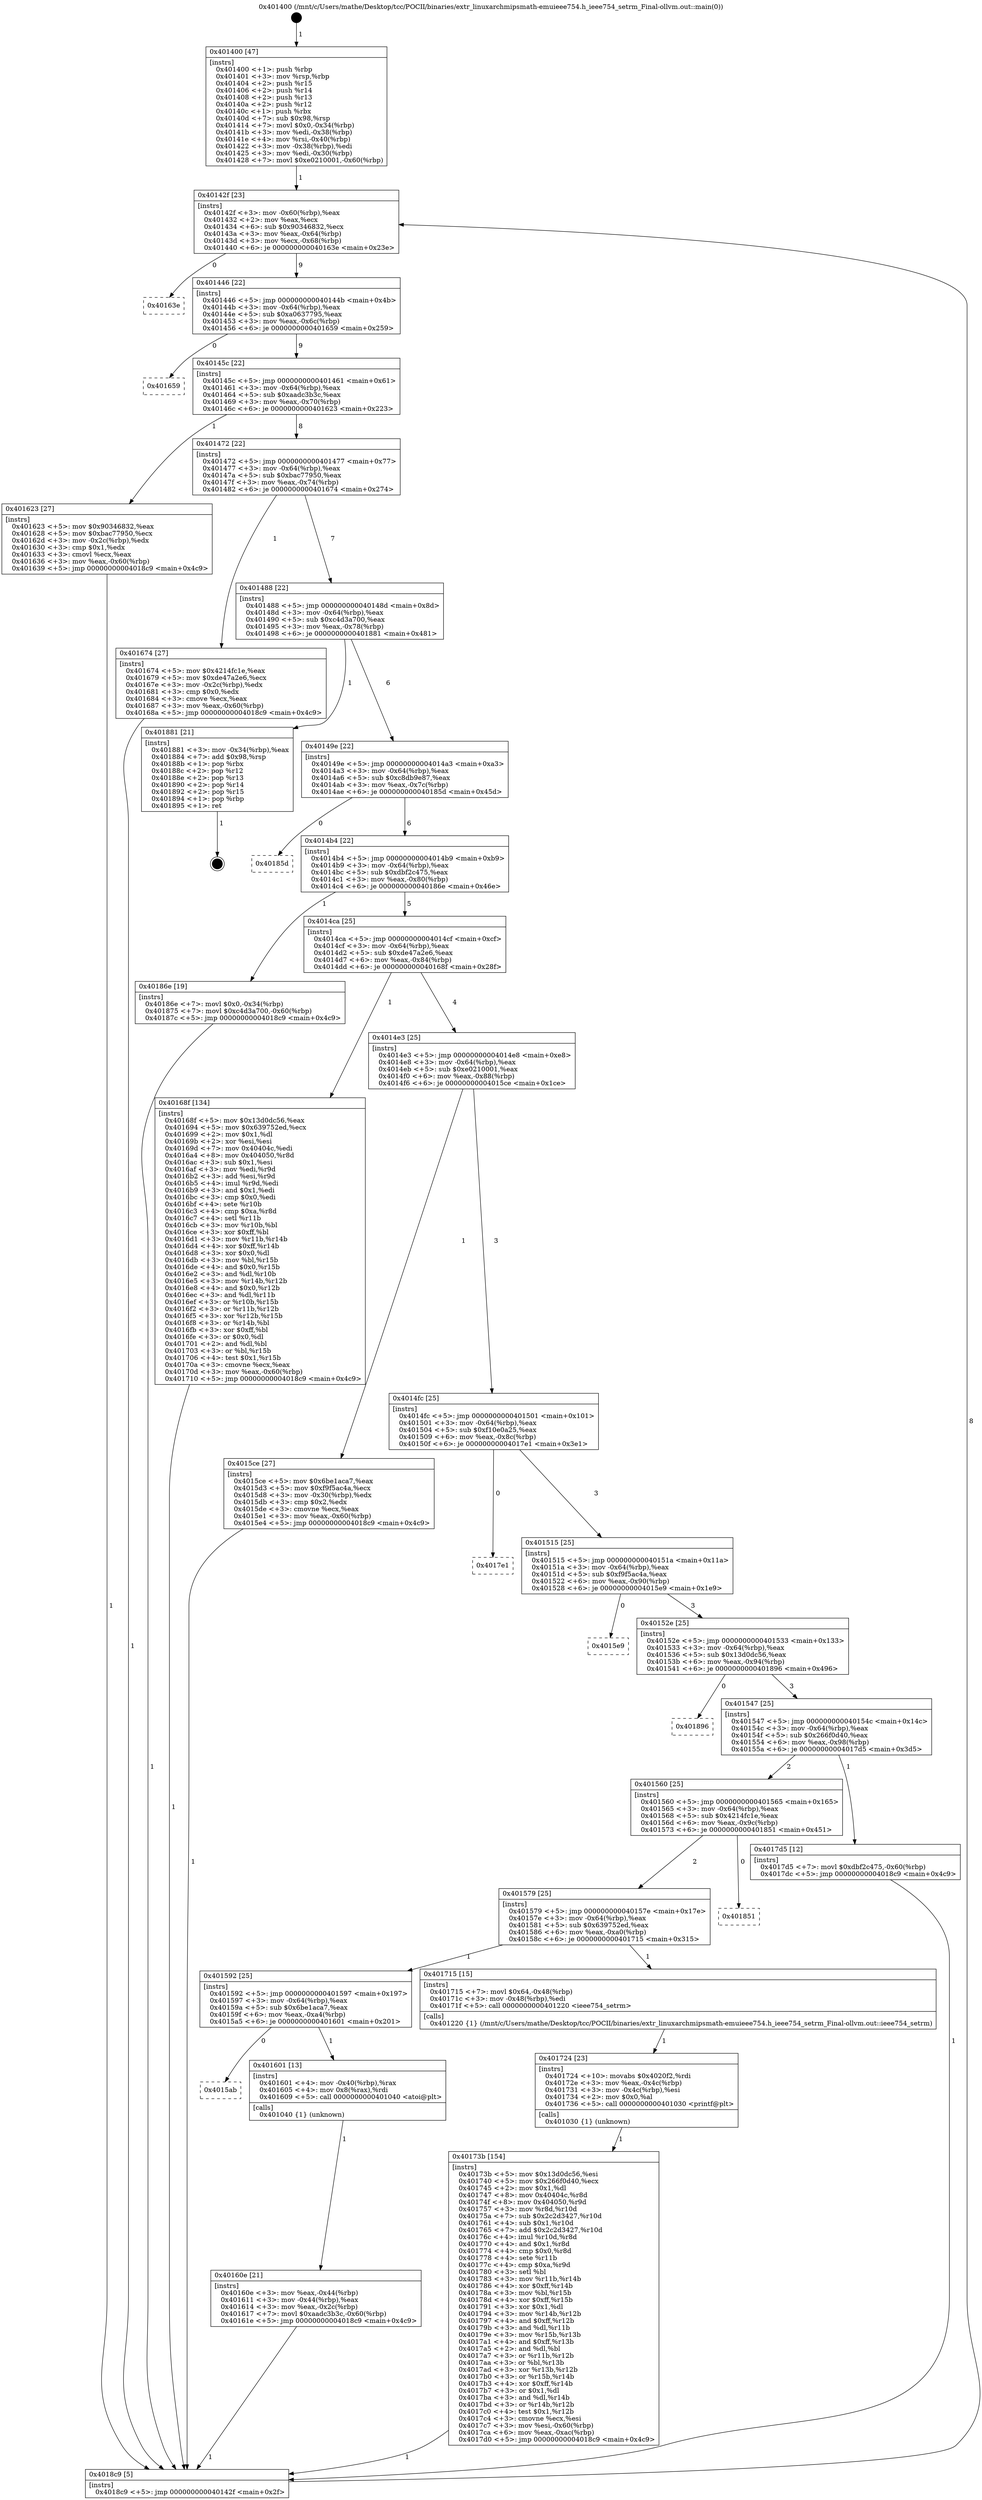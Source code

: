 digraph "0x401400" {
  label = "0x401400 (/mnt/c/Users/mathe/Desktop/tcc/POCII/binaries/extr_linuxarchmipsmath-emuieee754.h_ieee754_setrm_Final-ollvm.out::main(0))"
  labelloc = "t"
  node[shape=record]

  Entry [label="",width=0.3,height=0.3,shape=circle,fillcolor=black,style=filled]
  "0x40142f" [label="{
     0x40142f [23]\l
     | [instrs]\l
     &nbsp;&nbsp;0x40142f \<+3\>: mov -0x60(%rbp),%eax\l
     &nbsp;&nbsp;0x401432 \<+2\>: mov %eax,%ecx\l
     &nbsp;&nbsp;0x401434 \<+6\>: sub $0x90346832,%ecx\l
     &nbsp;&nbsp;0x40143a \<+3\>: mov %eax,-0x64(%rbp)\l
     &nbsp;&nbsp;0x40143d \<+3\>: mov %ecx,-0x68(%rbp)\l
     &nbsp;&nbsp;0x401440 \<+6\>: je 000000000040163e \<main+0x23e\>\l
  }"]
  "0x40163e" [label="{
     0x40163e\l
  }", style=dashed]
  "0x401446" [label="{
     0x401446 [22]\l
     | [instrs]\l
     &nbsp;&nbsp;0x401446 \<+5\>: jmp 000000000040144b \<main+0x4b\>\l
     &nbsp;&nbsp;0x40144b \<+3\>: mov -0x64(%rbp),%eax\l
     &nbsp;&nbsp;0x40144e \<+5\>: sub $0xa0637795,%eax\l
     &nbsp;&nbsp;0x401453 \<+3\>: mov %eax,-0x6c(%rbp)\l
     &nbsp;&nbsp;0x401456 \<+6\>: je 0000000000401659 \<main+0x259\>\l
  }"]
  Exit [label="",width=0.3,height=0.3,shape=circle,fillcolor=black,style=filled,peripheries=2]
  "0x401659" [label="{
     0x401659\l
  }", style=dashed]
  "0x40145c" [label="{
     0x40145c [22]\l
     | [instrs]\l
     &nbsp;&nbsp;0x40145c \<+5\>: jmp 0000000000401461 \<main+0x61\>\l
     &nbsp;&nbsp;0x401461 \<+3\>: mov -0x64(%rbp),%eax\l
     &nbsp;&nbsp;0x401464 \<+5\>: sub $0xaadc3b3c,%eax\l
     &nbsp;&nbsp;0x401469 \<+3\>: mov %eax,-0x70(%rbp)\l
     &nbsp;&nbsp;0x40146c \<+6\>: je 0000000000401623 \<main+0x223\>\l
  }"]
  "0x40173b" [label="{
     0x40173b [154]\l
     | [instrs]\l
     &nbsp;&nbsp;0x40173b \<+5\>: mov $0x13d0dc56,%esi\l
     &nbsp;&nbsp;0x401740 \<+5\>: mov $0x266f0d40,%ecx\l
     &nbsp;&nbsp;0x401745 \<+2\>: mov $0x1,%dl\l
     &nbsp;&nbsp;0x401747 \<+8\>: mov 0x40404c,%r8d\l
     &nbsp;&nbsp;0x40174f \<+8\>: mov 0x404050,%r9d\l
     &nbsp;&nbsp;0x401757 \<+3\>: mov %r8d,%r10d\l
     &nbsp;&nbsp;0x40175a \<+7\>: sub $0x2c2d3427,%r10d\l
     &nbsp;&nbsp;0x401761 \<+4\>: sub $0x1,%r10d\l
     &nbsp;&nbsp;0x401765 \<+7\>: add $0x2c2d3427,%r10d\l
     &nbsp;&nbsp;0x40176c \<+4\>: imul %r10d,%r8d\l
     &nbsp;&nbsp;0x401770 \<+4\>: and $0x1,%r8d\l
     &nbsp;&nbsp;0x401774 \<+4\>: cmp $0x0,%r8d\l
     &nbsp;&nbsp;0x401778 \<+4\>: sete %r11b\l
     &nbsp;&nbsp;0x40177c \<+4\>: cmp $0xa,%r9d\l
     &nbsp;&nbsp;0x401780 \<+3\>: setl %bl\l
     &nbsp;&nbsp;0x401783 \<+3\>: mov %r11b,%r14b\l
     &nbsp;&nbsp;0x401786 \<+4\>: xor $0xff,%r14b\l
     &nbsp;&nbsp;0x40178a \<+3\>: mov %bl,%r15b\l
     &nbsp;&nbsp;0x40178d \<+4\>: xor $0xff,%r15b\l
     &nbsp;&nbsp;0x401791 \<+3\>: xor $0x1,%dl\l
     &nbsp;&nbsp;0x401794 \<+3\>: mov %r14b,%r12b\l
     &nbsp;&nbsp;0x401797 \<+4\>: and $0xff,%r12b\l
     &nbsp;&nbsp;0x40179b \<+3\>: and %dl,%r11b\l
     &nbsp;&nbsp;0x40179e \<+3\>: mov %r15b,%r13b\l
     &nbsp;&nbsp;0x4017a1 \<+4\>: and $0xff,%r13b\l
     &nbsp;&nbsp;0x4017a5 \<+2\>: and %dl,%bl\l
     &nbsp;&nbsp;0x4017a7 \<+3\>: or %r11b,%r12b\l
     &nbsp;&nbsp;0x4017aa \<+3\>: or %bl,%r13b\l
     &nbsp;&nbsp;0x4017ad \<+3\>: xor %r13b,%r12b\l
     &nbsp;&nbsp;0x4017b0 \<+3\>: or %r15b,%r14b\l
     &nbsp;&nbsp;0x4017b3 \<+4\>: xor $0xff,%r14b\l
     &nbsp;&nbsp;0x4017b7 \<+3\>: or $0x1,%dl\l
     &nbsp;&nbsp;0x4017ba \<+3\>: and %dl,%r14b\l
     &nbsp;&nbsp;0x4017bd \<+3\>: or %r14b,%r12b\l
     &nbsp;&nbsp;0x4017c0 \<+4\>: test $0x1,%r12b\l
     &nbsp;&nbsp;0x4017c4 \<+3\>: cmovne %ecx,%esi\l
     &nbsp;&nbsp;0x4017c7 \<+3\>: mov %esi,-0x60(%rbp)\l
     &nbsp;&nbsp;0x4017ca \<+6\>: mov %eax,-0xac(%rbp)\l
     &nbsp;&nbsp;0x4017d0 \<+5\>: jmp 00000000004018c9 \<main+0x4c9\>\l
  }"]
  "0x401623" [label="{
     0x401623 [27]\l
     | [instrs]\l
     &nbsp;&nbsp;0x401623 \<+5\>: mov $0x90346832,%eax\l
     &nbsp;&nbsp;0x401628 \<+5\>: mov $0xbac77950,%ecx\l
     &nbsp;&nbsp;0x40162d \<+3\>: mov -0x2c(%rbp),%edx\l
     &nbsp;&nbsp;0x401630 \<+3\>: cmp $0x1,%edx\l
     &nbsp;&nbsp;0x401633 \<+3\>: cmovl %ecx,%eax\l
     &nbsp;&nbsp;0x401636 \<+3\>: mov %eax,-0x60(%rbp)\l
     &nbsp;&nbsp;0x401639 \<+5\>: jmp 00000000004018c9 \<main+0x4c9\>\l
  }"]
  "0x401472" [label="{
     0x401472 [22]\l
     | [instrs]\l
     &nbsp;&nbsp;0x401472 \<+5\>: jmp 0000000000401477 \<main+0x77\>\l
     &nbsp;&nbsp;0x401477 \<+3\>: mov -0x64(%rbp),%eax\l
     &nbsp;&nbsp;0x40147a \<+5\>: sub $0xbac77950,%eax\l
     &nbsp;&nbsp;0x40147f \<+3\>: mov %eax,-0x74(%rbp)\l
     &nbsp;&nbsp;0x401482 \<+6\>: je 0000000000401674 \<main+0x274\>\l
  }"]
  "0x401724" [label="{
     0x401724 [23]\l
     | [instrs]\l
     &nbsp;&nbsp;0x401724 \<+10\>: movabs $0x4020f2,%rdi\l
     &nbsp;&nbsp;0x40172e \<+3\>: mov %eax,-0x4c(%rbp)\l
     &nbsp;&nbsp;0x401731 \<+3\>: mov -0x4c(%rbp),%esi\l
     &nbsp;&nbsp;0x401734 \<+2\>: mov $0x0,%al\l
     &nbsp;&nbsp;0x401736 \<+5\>: call 0000000000401030 \<printf@plt\>\l
     | [calls]\l
     &nbsp;&nbsp;0x401030 \{1\} (unknown)\l
  }"]
  "0x401674" [label="{
     0x401674 [27]\l
     | [instrs]\l
     &nbsp;&nbsp;0x401674 \<+5\>: mov $0x4214fc1e,%eax\l
     &nbsp;&nbsp;0x401679 \<+5\>: mov $0xde47a2e6,%ecx\l
     &nbsp;&nbsp;0x40167e \<+3\>: mov -0x2c(%rbp),%edx\l
     &nbsp;&nbsp;0x401681 \<+3\>: cmp $0x0,%edx\l
     &nbsp;&nbsp;0x401684 \<+3\>: cmove %ecx,%eax\l
     &nbsp;&nbsp;0x401687 \<+3\>: mov %eax,-0x60(%rbp)\l
     &nbsp;&nbsp;0x40168a \<+5\>: jmp 00000000004018c9 \<main+0x4c9\>\l
  }"]
  "0x401488" [label="{
     0x401488 [22]\l
     | [instrs]\l
     &nbsp;&nbsp;0x401488 \<+5\>: jmp 000000000040148d \<main+0x8d\>\l
     &nbsp;&nbsp;0x40148d \<+3\>: mov -0x64(%rbp),%eax\l
     &nbsp;&nbsp;0x401490 \<+5\>: sub $0xc4d3a700,%eax\l
     &nbsp;&nbsp;0x401495 \<+3\>: mov %eax,-0x78(%rbp)\l
     &nbsp;&nbsp;0x401498 \<+6\>: je 0000000000401881 \<main+0x481\>\l
  }"]
  "0x40160e" [label="{
     0x40160e [21]\l
     | [instrs]\l
     &nbsp;&nbsp;0x40160e \<+3\>: mov %eax,-0x44(%rbp)\l
     &nbsp;&nbsp;0x401611 \<+3\>: mov -0x44(%rbp),%eax\l
     &nbsp;&nbsp;0x401614 \<+3\>: mov %eax,-0x2c(%rbp)\l
     &nbsp;&nbsp;0x401617 \<+7\>: movl $0xaadc3b3c,-0x60(%rbp)\l
     &nbsp;&nbsp;0x40161e \<+5\>: jmp 00000000004018c9 \<main+0x4c9\>\l
  }"]
  "0x401881" [label="{
     0x401881 [21]\l
     | [instrs]\l
     &nbsp;&nbsp;0x401881 \<+3\>: mov -0x34(%rbp),%eax\l
     &nbsp;&nbsp;0x401884 \<+7\>: add $0x98,%rsp\l
     &nbsp;&nbsp;0x40188b \<+1\>: pop %rbx\l
     &nbsp;&nbsp;0x40188c \<+2\>: pop %r12\l
     &nbsp;&nbsp;0x40188e \<+2\>: pop %r13\l
     &nbsp;&nbsp;0x401890 \<+2\>: pop %r14\l
     &nbsp;&nbsp;0x401892 \<+2\>: pop %r15\l
     &nbsp;&nbsp;0x401894 \<+1\>: pop %rbp\l
     &nbsp;&nbsp;0x401895 \<+1\>: ret\l
  }"]
  "0x40149e" [label="{
     0x40149e [22]\l
     | [instrs]\l
     &nbsp;&nbsp;0x40149e \<+5\>: jmp 00000000004014a3 \<main+0xa3\>\l
     &nbsp;&nbsp;0x4014a3 \<+3\>: mov -0x64(%rbp),%eax\l
     &nbsp;&nbsp;0x4014a6 \<+5\>: sub $0xc8db9e87,%eax\l
     &nbsp;&nbsp;0x4014ab \<+3\>: mov %eax,-0x7c(%rbp)\l
     &nbsp;&nbsp;0x4014ae \<+6\>: je 000000000040185d \<main+0x45d\>\l
  }"]
  "0x4015ab" [label="{
     0x4015ab\l
  }", style=dashed]
  "0x40185d" [label="{
     0x40185d\l
  }", style=dashed]
  "0x4014b4" [label="{
     0x4014b4 [22]\l
     | [instrs]\l
     &nbsp;&nbsp;0x4014b4 \<+5\>: jmp 00000000004014b9 \<main+0xb9\>\l
     &nbsp;&nbsp;0x4014b9 \<+3\>: mov -0x64(%rbp),%eax\l
     &nbsp;&nbsp;0x4014bc \<+5\>: sub $0xdbf2c475,%eax\l
     &nbsp;&nbsp;0x4014c1 \<+3\>: mov %eax,-0x80(%rbp)\l
     &nbsp;&nbsp;0x4014c4 \<+6\>: je 000000000040186e \<main+0x46e\>\l
  }"]
  "0x401601" [label="{
     0x401601 [13]\l
     | [instrs]\l
     &nbsp;&nbsp;0x401601 \<+4\>: mov -0x40(%rbp),%rax\l
     &nbsp;&nbsp;0x401605 \<+4\>: mov 0x8(%rax),%rdi\l
     &nbsp;&nbsp;0x401609 \<+5\>: call 0000000000401040 \<atoi@plt\>\l
     | [calls]\l
     &nbsp;&nbsp;0x401040 \{1\} (unknown)\l
  }"]
  "0x40186e" [label="{
     0x40186e [19]\l
     | [instrs]\l
     &nbsp;&nbsp;0x40186e \<+7\>: movl $0x0,-0x34(%rbp)\l
     &nbsp;&nbsp;0x401875 \<+7\>: movl $0xc4d3a700,-0x60(%rbp)\l
     &nbsp;&nbsp;0x40187c \<+5\>: jmp 00000000004018c9 \<main+0x4c9\>\l
  }"]
  "0x4014ca" [label="{
     0x4014ca [25]\l
     | [instrs]\l
     &nbsp;&nbsp;0x4014ca \<+5\>: jmp 00000000004014cf \<main+0xcf\>\l
     &nbsp;&nbsp;0x4014cf \<+3\>: mov -0x64(%rbp),%eax\l
     &nbsp;&nbsp;0x4014d2 \<+5\>: sub $0xde47a2e6,%eax\l
     &nbsp;&nbsp;0x4014d7 \<+6\>: mov %eax,-0x84(%rbp)\l
     &nbsp;&nbsp;0x4014dd \<+6\>: je 000000000040168f \<main+0x28f\>\l
  }"]
  "0x401592" [label="{
     0x401592 [25]\l
     | [instrs]\l
     &nbsp;&nbsp;0x401592 \<+5\>: jmp 0000000000401597 \<main+0x197\>\l
     &nbsp;&nbsp;0x401597 \<+3\>: mov -0x64(%rbp),%eax\l
     &nbsp;&nbsp;0x40159a \<+5\>: sub $0x6be1aca7,%eax\l
     &nbsp;&nbsp;0x40159f \<+6\>: mov %eax,-0xa4(%rbp)\l
     &nbsp;&nbsp;0x4015a5 \<+6\>: je 0000000000401601 \<main+0x201\>\l
  }"]
  "0x40168f" [label="{
     0x40168f [134]\l
     | [instrs]\l
     &nbsp;&nbsp;0x40168f \<+5\>: mov $0x13d0dc56,%eax\l
     &nbsp;&nbsp;0x401694 \<+5\>: mov $0x639752ed,%ecx\l
     &nbsp;&nbsp;0x401699 \<+2\>: mov $0x1,%dl\l
     &nbsp;&nbsp;0x40169b \<+2\>: xor %esi,%esi\l
     &nbsp;&nbsp;0x40169d \<+7\>: mov 0x40404c,%edi\l
     &nbsp;&nbsp;0x4016a4 \<+8\>: mov 0x404050,%r8d\l
     &nbsp;&nbsp;0x4016ac \<+3\>: sub $0x1,%esi\l
     &nbsp;&nbsp;0x4016af \<+3\>: mov %edi,%r9d\l
     &nbsp;&nbsp;0x4016b2 \<+3\>: add %esi,%r9d\l
     &nbsp;&nbsp;0x4016b5 \<+4\>: imul %r9d,%edi\l
     &nbsp;&nbsp;0x4016b9 \<+3\>: and $0x1,%edi\l
     &nbsp;&nbsp;0x4016bc \<+3\>: cmp $0x0,%edi\l
     &nbsp;&nbsp;0x4016bf \<+4\>: sete %r10b\l
     &nbsp;&nbsp;0x4016c3 \<+4\>: cmp $0xa,%r8d\l
     &nbsp;&nbsp;0x4016c7 \<+4\>: setl %r11b\l
     &nbsp;&nbsp;0x4016cb \<+3\>: mov %r10b,%bl\l
     &nbsp;&nbsp;0x4016ce \<+3\>: xor $0xff,%bl\l
     &nbsp;&nbsp;0x4016d1 \<+3\>: mov %r11b,%r14b\l
     &nbsp;&nbsp;0x4016d4 \<+4\>: xor $0xff,%r14b\l
     &nbsp;&nbsp;0x4016d8 \<+3\>: xor $0x0,%dl\l
     &nbsp;&nbsp;0x4016db \<+3\>: mov %bl,%r15b\l
     &nbsp;&nbsp;0x4016de \<+4\>: and $0x0,%r15b\l
     &nbsp;&nbsp;0x4016e2 \<+3\>: and %dl,%r10b\l
     &nbsp;&nbsp;0x4016e5 \<+3\>: mov %r14b,%r12b\l
     &nbsp;&nbsp;0x4016e8 \<+4\>: and $0x0,%r12b\l
     &nbsp;&nbsp;0x4016ec \<+3\>: and %dl,%r11b\l
     &nbsp;&nbsp;0x4016ef \<+3\>: or %r10b,%r15b\l
     &nbsp;&nbsp;0x4016f2 \<+3\>: or %r11b,%r12b\l
     &nbsp;&nbsp;0x4016f5 \<+3\>: xor %r12b,%r15b\l
     &nbsp;&nbsp;0x4016f8 \<+3\>: or %r14b,%bl\l
     &nbsp;&nbsp;0x4016fb \<+3\>: xor $0xff,%bl\l
     &nbsp;&nbsp;0x4016fe \<+3\>: or $0x0,%dl\l
     &nbsp;&nbsp;0x401701 \<+2\>: and %dl,%bl\l
     &nbsp;&nbsp;0x401703 \<+3\>: or %bl,%r15b\l
     &nbsp;&nbsp;0x401706 \<+4\>: test $0x1,%r15b\l
     &nbsp;&nbsp;0x40170a \<+3\>: cmovne %ecx,%eax\l
     &nbsp;&nbsp;0x40170d \<+3\>: mov %eax,-0x60(%rbp)\l
     &nbsp;&nbsp;0x401710 \<+5\>: jmp 00000000004018c9 \<main+0x4c9\>\l
  }"]
  "0x4014e3" [label="{
     0x4014e3 [25]\l
     | [instrs]\l
     &nbsp;&nbsp;0x4014e3 \<+5\>: jmp 00000000004014e8 \<main+0xe8\>\l
     &nbsp;&nbsp;0x4014e8 \<+3\>: mov -0x64(%rbp),%eax\l
     &nbsp;&nbsp;0x4014eb \<+5\>: sub $0xe0210001,%eax\l
     &nbsp;&nbsp;0x4014f0 \<+6\>: mov %eax,-0x88(%rbp)\l
     &nbsp;&nbsp;0x4014f6 \<+6\>: je 00000000004015ce \<main+0x1ce\>\l
  }"]
  "0x401715" [label="{
     0x401715 [15]\l
     | [instrs]\l
     &nbsp;&nbsp;0x401715 \<+7\>: movl $0x64,-0x48(%rbp)\l
     &nbsp;&nbsp;0x40171c \<+3\>: mov -0x48(%rbp),%edi\l
     &nbsp;&nbsp;0x40171f \<+5\>: call 0000000000401220 \<ieee754_setrm\>\l
     | [calls]\l
     &nbsp;&nbsp;0x401220 \{1\} (/mnt/c/Users/mathe/Desktop/tcc/POCII/binaries/extr_linuxarchmipsmath-emuieee754.h_ieee754_setrm_Final-ollvm.out::ieee754_setrm)\l
  }"]
  "0x4015ce" [label="{
     0x4015ce [27]\l
     | [instrs]\l
     &nbsp;&nbsp;0x4015ce \<+5\>: mov $0x6be1aca7,%eax\l
     &nbsp;&nbsp;0x4015d3 \<+5\>: mov $0xf9f5ac4a,%ecx\l
     &nbsp;&nbsp;0x4015d8 \<+3\>: mov -0x30(%rbp),%edx\l
     &nbsp;&nbsp;0x4015db \<+3\>: cmp $0x2,%edx\l
     &nbsp;&nbsp;0x4015de \<+3\>: cmovne %ecx,%eax\l
     &nbsp;&nbsp;0x4015e1 \<+3\>: mov %eax,-0x60(%rbp)\l
     &nbsp;&nbsp;0x4015e4 \<+5\>: jmp 00000000004018c9 \<main+0x4c9\>\l
  }"]
  "0x4014fc" [label="{
     0x4014fc [25]\l
     | [instrs]\l
     &nbsp;&nbsp;0x4014fc \<+5\>: jmp 0000000000401501 \<main+0x101\>\l
     &nbsp;&nbsp;0x401501 \<+3\>: mov -0x64(%rbp),%eax\l
     &nbsp;&nbsp;0x401504 \<+5\>: sub $0xf10e0a25,%eax\l
     &nbsp;&nbsp;0x401509 \<+6\>: mov %eax,-0x8c(%rbp)\l
     &nbsp;&nbsp;0x40150f \<+6\>: je 00000000004017e1 \<main+0x3e1\>\l
  }"]
  "0x4018c9" [label="{
     0x4018c9 [5]\l
     | [instrs]\l
     &nbsp;&nbsp;0x4018c9 \<+5\>: jmp 000000000040142f \<main+0x2f\>\l
  }"]
  "0x401400" [label="{
     0x401400 [47]\l
     | [instrs]\l
     &nbsp;&nbsp;0x401400 \<+1\>: push %rbp\l
     &nbsp;&nbsp;0x401401 \<+3\>: mov %rsp,%rbp\l
     &nbsp;&nbsp;0x401404 \<+2\>: push %r15\l
     &nbsp;&nbsp;0x401406 \<+2\>: push %r14\l
     &nbsp;&nbsp;0x401408 \<+2\>: push %r13\l
     &nbsp;&nbsp;0x40140a \<+2\>: push %r12\l
     &nbsp;&nbsp;0x40140c \<+1\>: push %rbx\l
     &nbsp;&nbsp;0x40140d \<+7\>: sub $0x98,%rsp\l
     &nbsp;&nbsp;0x401414 \<+7\>: movl $0x0,-0x34(%rbp)\l
     &nbsp;&nbsp;0x40141b \<+3\>: mov %edi,-0x38(%rbp)\l
     &nbsp;&nbsp;0x40141e \<+4\>: mov %rsi,-0x40(%rbp)\l
     &nbsp;&nbsp;0x401422 \<+3\>: mov -0x38(%rbp),%edi\l
     &nbsp;&nbsp;0x401425 \<+3\>: mov %edi,-0x30(%rbp)\l
     &nbsp;&nbsp;0x401428 \<+7\>: movl $0xe0210001,-0x60(%rbp)\l
  }"]
  "0x401579" [label="{
     0x401579 [25]\l
     | [instrs]\l
     &nbsp;&nbsp;0x401579 \<+5\>: jmp 000000000040157e \<main+0x17e\>\l
     &nbsp;&nbsp;0x40157e \<+3\>: mov -0x64(%rbp),%eax\l
     &nbsp;&nbsp;0x401581 \<+5\>: sub $0x639752ed,%eax\l
     &nbsp;&nbsp;0x401586 \<+6\>: mov %eax,-0xa0(%rbp)\l
     &nbsp;&nbsp;0x40158c \<+6\>: je 0000000000401715 \<main+0x315\>\l
  }"]
  "0x4017e1" [label="{
     0x4017e1\l
  }", style=dashed]
  "0x401515" [label="{
     0x401515 [25]\l
     | [instrs]\l
     &nbsp;&nbsp;0x401515 \<+5\>: jmp 000000000040151a \<main+0x11a\>\l
     &nbsp;&nbsp;0x40151a \<+3\>: mov -0x64(%rbp),%eax\l
     &nbsp;&nbsp;0x40151d \<+5\>: sub $0xf9f5ac4a,%eax\l
     &nbsp;&nbsp;0x401522 \<+6\>: mov %eax,-0x90(%rbp)\l
     &nbsp;&nbsp;0x401528 \<+6\>: je 00000000004015e9 \<main+0x1e9\>\l
  }"]
  "0x401851" [label="{
     0x401851\l
  }", style=dashed]
  "0x4015e9" [label="{
     0x4015e9\l
  }", style=dashed]
  "0x40152e" [label="{
     0x40152e [25]\l
     | [instrs]\l
     &nbsp;&nbsp;0x40152e \<+5\>: jmp 0000000000401533 \<main+0x133\>\l
     &nbsp;&nbsp;0x401533 \<+3\>: mov -0x64(%rbp),%eax\l
     &nbsp;&nbsp;0x401536 \<+5\>: sub $0x13d0dc56,%eax\l
     &nbsp;&nbsp;0x40153b \<+6\>: mov %eax,-0x94(%rbp)\l
     &nbsp;&nbsp;0x401541 \<+6\>: je 0000000000401896 \<main+0x496\>\l
  }"]
  "0x401560" [label="{
     0x401560 [25]\l
     | [instrs]\l
     &nbsp;&nbsp;0x401560 \<+5\>: jmp 0000000000401565 \<main+0x165\>\l
     &nbsp;&nbsp;0x401565 \<+3\>: mov -0x64(%rbp),%eax\l
     &nbsp;&nbsp;0x401568 \<+5\>: sub $0x4214fc1e,%eax\l
     &nbsp;&nbsp;0x40156d \<+6\>: mov %eax,-0x9c(%rbp)\l
     &nbsp;&nbsp;0x401573 \<+6\>: je 0000000000401851 \<main+0x451\>\l
  }"]
  "0x401896" [label="{
     0x401896\l
  }", style=dashed]
  "0x401547" [label="{
     0x401547 [25]\l
     | [instrs]\l
     &nbsp;&nbsp;0x401547 \<+5\>: jmp 000000000040154c \<main+0x14c\>\l
     &nbsp;&nbsp;0x40154c \<+3\>: mov -0x64(%rbp),%eax\l
     &nbsp;&nbsp;0x40154f \<+5\>: sub $0x266f0d40,%eax\l
     &nbsp;&nbsp;0x401554 \<+6\>: mov %eax,-0x98(%rbp)\l
     &nbsp;&nbsp;0x40155a \<+6\>: je 00000000004017d5 \<main+0x3d5\>\l
  }"]
  "0x4017d5" [label="{
     0x4017d5 [12]\l
     | [instrs]\l
     &nbsp;&nbsp;0x4017d5 \<+7\>: movl $0xdbf2c475,-0x60(%rbp)\l
     &nbsp;&nbsp;0x4017dc \<+5\>: jmp 00000000004018c9 \<main+0x4c9\>\l
  }"]
  Entry -> "0x401400" [label=" 1"]
  "0x40142f" -> "0x40163e" [label=" 0"]
  "0x40142f" -> "0x401446" [label=" 9"]
  "0x401881" -> Exit [label=" 1"]
  "0x401446" -> "0x401659" [label=" 0"]
  "0x401446" -> "0x40145c" [label=" 9"]
  "0x40186e" -> "0x4018c9" [label=" 1"]
  "0x40145c" -> "0x401623" [label=" 1"]
  "0x40145c" -> "0x401472" [label=" 8"]
  "0x4017d5" -> "0x4018c9" [label=" 1"]
  "0x401472" -> "0x401674" [label=" 1"]
  "0x401472" -> "0x401488" [label=" 7"]
  "0x40173b" -> "0x4018c9" [label=" 1"]
  "0x401488" -> "0x401881" [label=" 1"]
  "0x401488" -> "0x40149e" [label=" 6"]
  "0x401724" -> "0x40173b" [label=" 1"]
  "0x40149e" -> "0x40185d" [label=" 0"]
  "0x40149e" -> "0x4014b4" [label=" 6"]
  "0x401715" -> "0x401724" [label=" 1"]
  "0x4014b4" -> "0x40186e" [label=" 1"]
  "0x4014b4" -> "0x4014ca" [label=" 5"]
  "0x40168f" -> "0x4018c9" [label=" 1"]
  "0x4014ca" -> "0x40168f" [label=" 1"]
  "0x4014ca" -> "0x4014e3" [label=" 4"]
  "0x401623" -> "0x4018c9" [label=" 1"]
  "0x4014e3" -> "0x4015ce" [label=" 1"]
  "0x4014e3" -> "0x4014fc" [label=" 3"]
  "0x4015ce" -> "0x4018c9" [label=" 1"]
  "0x401400" -> "0x40142f" [label=" 1"]
  "0x4018c9" -> "0x40142f" [label=" 8"]
  "0x40160e" -> "0x4018c9" [label=" 1"]
  "0x4014fc" -> "0x4017e1" [label=" 0"]
  "0x4014fc" -> "0x401515" [label=" 3"]
  "0x401592" -> "0x4015ab" [label=" 0"]
  "0x401515" -> "0x4015e9" [label=" 0"]
  "0x401515" -> "0x40152e" [label=" 3"]
  "0x401592" -> "0x401601" [label=" 1"]
  "0x40152e" -> "0x401896" [label=" 0"]
  "0x40152e" -> "0x401547" [label=" 3"]
  "0x401579" -> "0x401592" [label=" 1"]
  "0x401547" -> "0x4017d5" [label=" 1"]
  "0x401547" -> "0x401560" [label=" 2"]
  "0x401674" -> "0x4018c9" [label=" 1"]
  "0x401560" -> "0x401851" [label=" 0"]
  "0x401560" -> "0x401579" [label=" 2"]
  "0x401601" -> "0x40160e" [label=" 1"]
  "0x401579" -> "0x401715" [label=" 1"]
}
